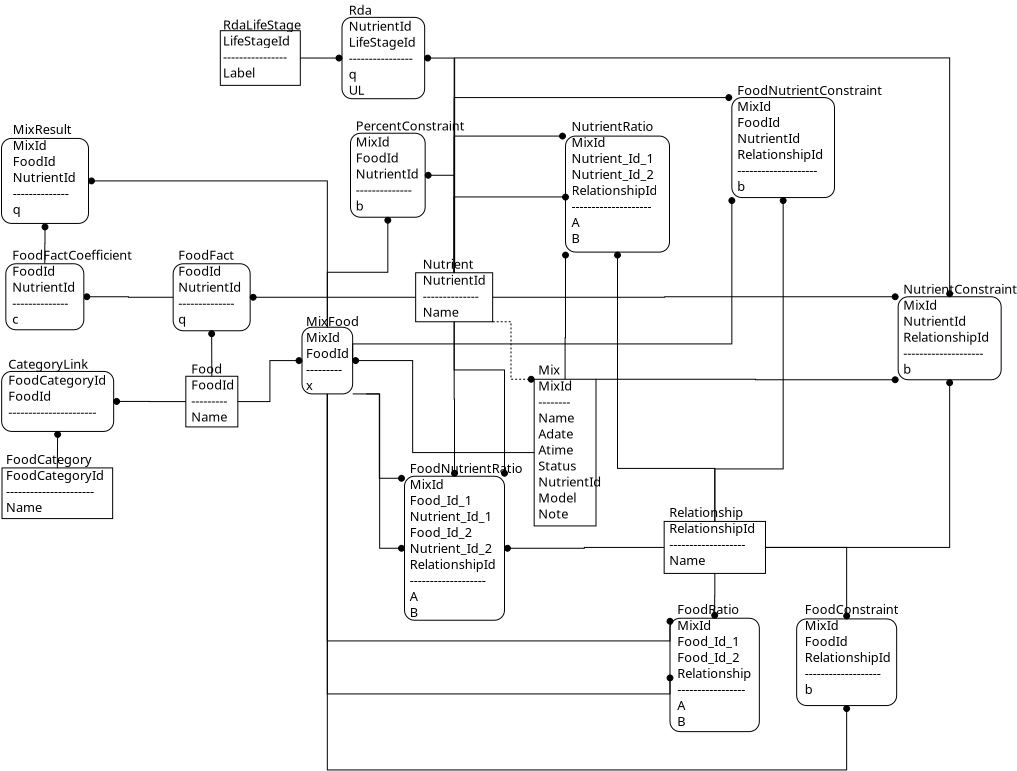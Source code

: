 <?xml version="1.0" encoding="UTF-8"?>
<dia:diagram xmlns:dia="http://www.lysator.liu.se/~alla/dia/">
  <dia:layer name="Background" visible="true" connectable="true" active="true">
    <dia:object type="Standard - Box" version="0" id="O0">
      <dia:attribute name="obj_pos">
        <dia:point val="-0.9,-6.633"/>
      </dia:attribute>
      <dia:attribute name="obj_bb">
        <dia:rectangle val="-0.925,-6.658;2.975,-3.258"/>
      </dia:attribute>
      <dia:attribute name="elem_corner">
        <dia:point val="-0.9,-6.633"/>
      </dia:attribute>
      <dia:attribute name="elem_width">
        <dia:real val="3.85"/>
      </dia:attribute>
      <dia:attribute name="elem_height">
        <dia:real val="3.35"/>
      </dia:attribute>
      <dia:attribute name="border_width">
        <dia:real val="0.05"/>
      </dia:attribute>
      <dia:attribute name="show_background">
        <dia:boolean val="true"/>
      </dia:attribute>
      <dia:attribute name="line_join">
        <dia:enum val="2"/>
      </dia:attribute>
      <dia:attribute name="corner_radius">
        <dia:real val="0.5"/>
      </dia:attribute>
    </dia:object>
    <dia:object type="Standard - Text" version="1" id="O1">
      <dia:attribute name="obj_pos">
        <dia:point val="-0.65,-6.833"/>
      </dia:attribute>
      <dia:attribute name="obj_bb">
        <dia:rectangle val="-0.65,-7.313;2.08,-3.473"/>
      </dia:attribute>
      <dia:attribute name="text">
        <dia:composite type="text">
          <dia:attribute name="string">
            <dia:string>#FoodFact
FoodId
NutrientId
--------------
q#</dia:string>
          </dia:attribute>
          <dia:attribute name="font">
            <dia:font family="Carlito" style="0" name="Courier"/>
          </dia:attribute>
          <dia:attribute name="height">
            <dia:real val="0.8"/>
          </dia:attribute>
          <dia:attribute name="pos">
            <dia:point val="-0.65,-6.833"/>
          </dia:attribute>
          <dia:attribute name="color">
            <dia:color val="#000000ff"/>
          </dia:attribute>
          <dia:attribute name="alignment">
            <dia:enum val="0"/>
          </dia:attribute>
        </dia:composite>
      </dia:attribute>
      <dia:attribute name="valign">
        <dia:enum val="3"/>
      </dia:attribute>
    </dia:object>
    <dia:object type="Standard - Box" version="0" id="O2">
      <dia:attribute name="obj_pos">
        <dia:point val="11.225,-6.183"/>
      </dia:attribute>
      <dia:attribute name="obj_bb">
        <dia:rectangle val="11.2,-6.208;15.1,-3.708"/>
      </dia:attribute>
      <dia:attribute name="elem_corner">
        <dia:point val="11.225,-6.183"/>
      </dia:attribute>
      <dia:attribute name="elem_width">
        <dia:real val="3.85"/>
      </dia:attribute>
      <dia:attribute name="elem_height">
        <dia:real val="2.45"/>
      </dia:attribute>
      <dia:attribute name="border_width">
        <dia:real val="0.05"/>
      </dia:attribute>
      <dia:attribute name="show_background">
        <dia:boolean val="true"/>
      </dia:attribute>
    </dia:object>
    <dia:object type="Standard - Text" version="1" id="O3">
      <dia:attribute name="obj_pos">
        <dia:point val="11.575,-6.383"/>
      </dia:attribute>
      <dia:attribute name="obj_bb">
        <dia:rectangle val="11.575,-6.863;14.305,-3.823"/>
      </dia:attribute>
      <dia:attribute name="text">
        <dia:composite type="text">
          <dia:attribute name="string">
            <dia:string>#Nutrient
NutrientId
--------------
Name#</dia:string>
          </dia:attribute>
          <dia:attribute name="font">
            <dia:font family="Carlito" style="0" name="Courier"/>
          </dia:attribute>
          <dia:attribute name="height">
            <dia:real val="0.8"/>
          </dia:attribute>
          <dia:attribute name="pos">
            <dia:point val="11.575,-6.383"/>
          </dia:attribute>
          <dia:attribute name="color">
            <dia:color val="#000000ff"/>
          </dia:attribute>
          <dia:attribute name="alignment">
            <dia:enum val="0"/>
          </dia:attribute>
        </dia:composite>
      </dia:attribute>
      <dia:attribute name="valign">
        <dia:enum val="3"/>
      </dia:attribute>
    </dia:object>
    <dia:object type="Standard - Box" version="0" id="O4">
      <dia:attribute name="obj_pos">
        <dia:point val="18.717,-13.017"/>
      </dia:attribute>
      <dia:attribute name="obj_bb">
        <dia:rectangle val="18.692,-13.042;23.942,-7.192"/>
      </dia:attribute>
      <dia:attribute name="elem_corner">
        <dia:point val="18.717,-13.017"/>
      </dia:attribute>
      <dia:attribute name="elem_width">
        <dia:real val="5.2"/>
      </dia:attribute>
      <dia:attribute name="elem_height">
        <dia:real val="5.8"/>
      </dia:attribute>
      <dia:attribute name="border_width">
        <dia:real val="0.05"/>
      </dia:attribute>
      <dia:attribute name="show_background">
        <dia:boolean val="true"/>
      </dia:attribute>
      <dia:attribute name="line_join">
        <dia:enum val="2"/>
      </dia:attribute>
      <dia:attribute name="corner_radius">
        <dia:real val="0.5"/>
      </dia:attribute>
    </dia:object>
    <dia:object type="Standard - Text" version="1" id="O5">
      <dia:attribute name="obj_pos">
        <dia:point val="19.017,-13.267"/>
      </dia:attribute>
      <dia:attribute name="obj_bb">
        <dia:rectangle val="19.017,-13.747;22.917,-7.507"/>
      </dia:attribute>
      <dia:attribute name="text">
        <dia:composite type="text">
          <dia:attribute name="string">
            <dia:string>#NutrientRatio
MixId
Nutrient_Id_1
Nutrient_Id_2
RelationshipId
--------------------
A
B#</dia:string>
          </dia:attribute>
          <dia:attribute name="font">
            <dia:font family="Carlito" style="0" name="Courier"/>
          </dia:attribute>
          <dia:attribute name="height">
            <dia:real val="0.8"/>
          </dia:attribute>
          <dia:attribute name="pos">
            <dia:point val="19.017,-13.267"/>
          </dia:attribute>
          <dia:attribute name="color">
            <dia:color val="#000000ff"/>
          </dia:attribute>
          <dia:attribute name="alignment">
            <dia:enum val="0"/>
          </dia:attribute>
        </dia:composite>
      </dia:attribute>
      <dia:attribute name="valign">
        <dia:enum val="3"/>
      </dia:attribute>
    </dia:object>
    <dia:object type="Standard - Box" version="0" id="O6">
      <dia:attribute name="obj_pos">
        <dia:point val="35.35,-4.983"/>
      </dia:attribute>
      <dia:attribute name="obj_bb">
        <dia:rectangle val="35.325,-5.008;40.525,-0.808"/>
      </dia:attribute>
      <dia:attribute name="elem_corner">
        <dia:point val="35.35,-4.983"/>
      </dia:attribute>
      <dia:attribute name="elem_width">
        <dia:real val="5.15"/>
      </dia:attribute>
      <dia:attribute name="elem_height">
        <dia:real val="4.15"/>
      </dia:attribute>
      <dia:attribute name="border_width">
        <dia:real val="0.05"/>
      </dia:attribute>
      <dia:attribute name="show_background">
        <dia:boolean val="true"/>
      </dia:attribute>
      <dia:attribute name="line_join">
        <dia:enum val="2"/>
      </dia:attribute>
      <dia:attribute name="corner_radius">
        <dia:real val="0.5"/>
      </dia:attribute>
    </dia:object>
    <dia:object type="Standard - Text" version="1" id="O7">
      <dia:attribute name="obj_pos">
        <dia:point val="35.6,-5.133"/>
      </dia:attribute>
      <dia:attribute name="obj_bb">
        <dia:rectangle val="35.6,-5.613;40.487,-0.973"/>
      </dia:attribute>
      <dia:attribute name="text">
        <dia:composite type="text">
          <dia:attribute name="string">
            <dia:string>#NutrientConstraint
MixId
NutrientId
RelationshipId
--------------------
b#</dia:string>
          </dia:attribute>
          <dia:attribute name="font">
            <dia:font family="Carlito" style="0" name="Courier"/>
          </dia:attribute>
          <dia:attribute name="height">
            <dia:real val="0.8"/>
          </dia:attribute>
          <dia:attribute name="pos">
            <dia:point val="35.6,-5.133"/>
          </dia:attribute>
          <dia:attribute name="color">
            <dia:color val="#000000ff"/>
          </dia:attribute>
          <dia:attribute name="alignment">
            <dia:enum val="0"/>
          </dia:attribute>
        </dia:composite>
      </dia:attribute>
      <dia:attribute name="valign">
        <dia:enum val="3"/>
      </dia:attribute>
    </dia:object>
    <dia:object type="Standard - Box" version="0" id="O8">
      <dia:attribute name="obj_pos">
        <dia:point val="27.034,-14.942"/>
      </dia:attribute>
      <dia:attribute name="obj_bb">
        <dia:rectangle val="27.009,-14.967;32.192,-9.917"/>
      </dia:attribute>
      <dia:attribute name="elem_corner">
        <dia:point val="27.034,-14.942"/>
      </dia:attribute>
      <dia:attribute name="elem_width">
        <dia:real val="5.133"/>
      </dia:attribute>
      <dia:attribute name="elem_height">
        <dia:real val="5.0"/>
      </dia:attribute>
      <dia:attribute name="border_width">
        <dia:real val="0.05"/>
      </dia:attribute>
      <dia:attribute name="show_background">
        <dia:boolean val="true"/>
      </dia:attribute>
      <dia:attribute name="line_join">
        <dia:enum val="2"/>
      </dia:attribute>
      <dia:attribute name="corner_radius">
        <dia:real val="0.5"/>
      </dia:attribute>
    </dia:object>
    <dia:object type="Standard - Text" version="1" id="O9">
      <dia:attribute name="obj_pos">
        <dia:point val="27.3,-15.075"/>
      </dia:attribute>
      <dia:attribute name="obj_bb">
        <dia:rectangle val="27.3,-15.555;33.488,-10.115"/>
      </dia:attribute>
      <dia:attribute name="text">
        <dia:composite type="text">
          <dia:attribute name="string">
            <dia:string>#FoodNutrientConstraint
MixId
FoodId
NutrientId
RelationshipId
--------------------
b#</dia:string>
          </dia:attribute>
          <dia:attribute name="font">
            <dia:font family="Carlito" style="0" name="Courier"/>
          </dia:attribute>
          <dia:attribute name="height">
            <dia:real val="0.8"/>
          </dia:attribute>
          <dia:attribute name="pos">
            <dia:point val="27.3,-15.075"/>
          </dia:attribute>
          <dia:attribute name="color">
            <dia:color val="#000000ff"/>
          </dia:attribute>
          <dia:attribute name="alignment">
            <dia:enum val="0"/>
          </dia:attribute>
        </dia:composite>
      </dia:attribute>
      <dia:attribute name="valign">
        <dia:enum val="3"/>
      </dia:attribute>
    </dia:object>
    <dia:object type="Standard - Box" version="0" id="O10">
      <dia:attribute name="obj_pos">
        <dia:point val="7.967,-13.158"/>
      </dia:attribute>
      <dia:attribute name="obj_bb">
        <dia:rectangle val="7.942,-13.183;11.725,-8.933"/>
      </dia:attribute>
      <dia:attribute name="elem_corner">
        <dia:point val="7.967,-13.158"/>
      </dia:attribute>
      <dia:attribute name="elem_width">
        <dia:real val="3.733"/>
      </dia:attribute>
      <dia:attribute name="elem_height">
        <dia:real val="4.2"/>
      </dia:attribute>
      <dia:attribute name="border_width">
        <dia:real val="0.05"/>
      </dia:attribute>
      <dia:attribute name="show_background">
        <dia:boolean val="true"/>
      </dia:attribute>
      <dia:attribute name="line_join">
        <dia:enum val="2"/>
      </dia:attribute>
      <dia:attribute name="corner_radius">
        <dia:real val="0.5"/>
      </dia:attribute>
    </dia:object>
    <dia:object type="Standard - Text" version="1" id="O11">
      <dia:attribute name="obj_pos">
        <dia:point val="8.233,-13.292"/>
      </dia:attribute>
      <dia:attribute name="obj_bb">
        <dia:rectangle val="8.233,-13.772;12.903,-9.132"/>
      </dia:attribute>
      <dia:attribute name="text">
        <dia:composite type="text">
          <dia:attribute name="string">
            <dia:string>#PercentConstraint
MixId
FoodId
NutrientId
--------------
b#</dia:string>
          </dia:attribute>
          <dia:attribute name="font">
            <dia:font family="Carlito" style="0" name="Courier"/>
          </dia:attribute>
          <dia:attribute name="height">
            <dia:real val="0.8"/>
          </dia:attribute>
          <dia:attribute name="pos">
            <dia:point val="8.233,-13.292"/>
          </dia:attribute>
          <dia:attribute name="color">
            <dia:color val="#000000ff"/>
          </dia:attribute>
          <dia:attribute name="alignment">
            <dia:enum val="0"/>
          </dia:attribute>
        </dia:composite>
      </dia:attribute>
      <dia:attribute name="valign">
        <dia:enum val="3"/>
      </dia:attribute>
    </dia:object>
    <dia:object type="Standard - Box" version="0" id="O12">
      <dia:attribute name="obj_pos">
        <dia:point val="-9.475,-1.25"/>
      </dia:attribute>
      <dia:attribute name="obj_bb">
        <dia:rectangle val="-9.5,-1.275;-3.85,1.775"/>
      </dia:attribute>
      <dia:attribute name="elem_corner">
        <dia:point val="-9.475,-1.25"/>
      </dia:attribute>
      <dia:attribute name="elem_width">
        <dia:real val="5.6"/>
      </dia:attribute>
      <dia:attribute name="elem_height">
        <dia:real val="3"/>
      </dia:attribute>
      <dia:attribute name="border_width">
        <dia:real val="0.05"/>
      </dia:attribute>
      <dia:attribute name="show_background">
        <dia:boolean val="true"/>
      </dia:attribute>
      <dia:attribute name="line_join">
        <dia:enum val="2"/>
      </dia:attribute>
      <dia:attribute name="corner_radius">
        <dia:real val="0.5"/>
      </dia:attribute>
    </dia:object>
    <dia:object type="Standard - Text" version="1" id="O13">
      <dia:attribute name="obj_pos">
        <dia:point val="-9.142,-1.383"/>
      </dia:attribute>
      <dia:attribute name="obj_bb">
        <dia:rectangle val="-9.142,-1.863;-4.852,1.177"/>
      </dia:attribute>
      <dia:attribute name="text">
        <dia:composite type="text">
          <dia:attribute name="string">
            <dia:string>#CategoryLink
FoodCategoryId
FoodId
----------------------#</dia:string>
          </dia:attribute>
          <dia:attribute name="font">
            <dia:font family="Carlito" style="0" name="Courier"/>
          </dia:attribute>
          <dia:attribute name="height">
            <dia:real val="0.8"/>
          </dia:attribute>
          <dia:attribute name="pos">
            <dia:point val="-9.142,-1.383"/>
          </dia:attribute>
          <dia:attribute name="color">
            <dia:color val="#000000ff"/>
          </dia:attribute>
          <dia:attribute name="alignment">
            <dia:enum val="0"/>
          </dia:attribute>
        </dia:composite>
      </dia:attribute>
      <dia:attribute name="valign">
        <dia:enum val="3"/>
      </dia:attribute>
    </dia:object>
    <dia:object type="Standard - Box" version="0" id="O14">
      <dia:attribute name="obj_pos">
        <dia:point val="-0.267,-1.008"/>
      </dia:attribute>
      <dia:attribute name="obj_bb">
        <dia:rectangle val="-0.292,-1.033;2.358,1.55"/>
      </dia:attribute>
      <dia:attribute name="elem_corner">
        <dia:point val="-0.267,-1.008"/>
      </dia:attribute>
      <dia:attribute name="elem_width">
        <dia:real val="2.6"/>
      </dia:attribute>
      <dia:attribute name="elem_height">
        <dia:real val="2.533"/>
      </dia:attribute>
      <dia:attribute name="border_width">
        <dia:real val="0.05"/>
      </dia:attribute>
      <dia:attribute name="show_background">
        <dia:boolean val="true"/>
      </dia:attribute>
    </dia:object>
    <dia:object type="Standard - Text" version="1" id="O15">
      <dia:attribute name="obj_pos">
        <dia:point val="6.667e-06,-1.142"/>
      </dia:attribute>
      <dia:attribute name="obj_bb">
        <dia:rectangle val="6.667e-06,-1.622;1.8,1.418"/>
      </dia:attribute>
      <dia:attribute name="text">
        <dia:composite type="text">
          <dia:attribute name="string">
            <dia:string>#Food
FoodId
---------
Name#</dia:string>
          </dia:attribute>
          <dia:attribute name="font">
            <dia:font family="Carlito" style="0" name="Courier"/>
          </dia:attribute>
          <dia:attribute name="height">
            <dia:real val="0.8"/>
          </dia:attribute>
          <dia:attribute name="pos">
            <dia:point val="6.667e-06,-1.142"/>
          </dia:attribute>
          <dia:attribute name="color">
            <dia:color val="#000000ff"/>
          </dia:attribute>
          <dia:attribute name="alignment">
            <dia:enum val="0"/>
          </dia:attribute>
        </dia:composite>
      </dia:attribute>
      <dia:attribute name="valign">
        <dia:enum val="3"/>
      </dia:attribute>
    </dia:object>
    <dia:object type="Standard - Box" version="0" id="O16">
      <dia:attribute name="obj_pos">
        <dia:point val="5.542,-3.458"/>
      </dia:attribute>
      <dia:attribute name="obj_bb">
        <dia:rectangle val="5.517,-3.483;8.1,-0.1"/>
      </dia:attribute>
      <dia:attribute name="elem_corner">
        <dia:point val="5.542,-3.458"/>
      </dia:attribute>
      <dia:attribute name="elem_width">
        <dia:real val="2.533"/>
      </dia:attribute>
      <dia:attribute name="elem_height">
        <dia:real val="3.333"/>
      </dia:attribute>
      <dia:attribute name="border_width">
        <dia:real val="0.05"/>
      </dia:attribute>
      <dia:attribute name="show_background">
        <dia:boolean val="true"/>
      </dia:attribute>
      <dia:attribute name="line_join">
        <dia:enum val="2"/>
      </dia:attribute>
      <dia:attribute name="corner_radius">
        <dia:real val="0.5"/>
      </dia:attribute>
    </dia:object>
    <dia:object type="Standard - Text" version="1" id="O17">
      <dia:attribute name="obj_pos">
        <dia:point val="5.742,-3.525"/>
      </dia:attribute>
      <dia:attribute name="obj_bb">
        <dia:rectangle val="5.742,-4.005;8.014,-0.165"/>
      </dia:attribute>
      <dia:attribute name="text">
        <dia:composite type="text">
          <dia:attribute name="string">
            <dia:string>#MixFood
MixId
FoodId
---------
x#</dia:string>
          </dia:attribute>
          <dia:attribute name="font">
            <dia:font family="Carlito" style="0" name="Courier"/>
          </dia:attribute>
          <dia:attribute name="height">
            <dia:real val="0.8"/>
          </dia:attribute>
          <dia:attribute name="pos">
            <dia:point val="5.742,-3.525"/>
          </dia:attribute>
          <dia:attribute name="color">
            <dia:color val="#000000ff"/>
          </dia:attribute>
          <dia:attribute name="alignment">
            <dia:enum val="0"/>
          </dia:attribute>
        </dia:composite>
      </dia:attribute>
      <dia:attribute name="valign">
        <dia:enum val="3"/>
      </dia:attribute>
    </dia:object>
    <dia:object type="Standard - Box" version="0" id="O18">
      <dia:attribute name="obj_pos">
        <dia:point val="17.15,-0.858"/>
      </dia:attribute>
      <dia:attribute name="obj_bb">
        <dia:rectangle val="17.125,-0.883;20.267,6.5"/>
      </dia:attribute>
      <dia:attribute name="elem_corner">
        <dia:point val="17.15,-0.858"/>
      </dia:attribute>
      <dia:attribute name="elem_width">
        <dia:real val="3.092"/>
      </dia:attribute>
      <dia:attribute name="elem_height">
        <dia:real val="7.333"/>
      </dia:attribute>
      <dia:attribute name="border_width">
        <dia:real val="0.05"/>
      </dia:attribute>
      <dia:attribute name="show_background">
        <dia:boolean val="true"/>
      </dia:attribute>
    </dia:object>
    <dia:object type="Standard - Text" version="1" id="O19">
      <dia:attribute name="obj_pos">
        <dia:point val="17.35,-1.092"/>
      </dia:attribute>
      <dia:attribute name="obj_bb">
        <dia:rectangle val="17.35,-1.572;20.05,6.268"/>
      </dia:attribute>
      <dia:attribute name="text">
        <dia:composite type="text">
          <dia:attribute name="string">
            <dia:string>#Mix
MixId
--------
Name
Adate
Atime
Status
NutrientId
Model
Note#</dia:string>
          </dia:attribute>
          <dia:attribute name="font">
            <dia:font family="Carlito" style="0" name="Courier"/>
          </dia:attribute>
          <dia:attribute name="height">
            <dia:real val="0.8"/>
          </dia:attribute>
          <dia:attribute name="pos">
            <dia:point val="17.35,-1.092"/>
          </dia:attribute>
          <dia:attribute name="color">
            <dia:color val="#000000ff"/>
          </dia:attribute>
          <dia:attribute name="alignment">
            <dia:enum val="0"/>
          </dia:attribute>
        </dia:composite>
      </dia:attribute>
      <dia:attribute name="valign">
        <dia:enum val="3"/>
      </dia:attribute>
    </dia:object>
    <dia:object type="Standard - Box" version="0" id="O20">
      <dia:attribute name="obj_pos">
        <dia:point val="23.942,11.092"/>
      </dia:attribute>
      <dia:attribute name="obj_bb">
        <dia:rectangle val="23.917,11.067;28.433,16.783"/>
      </dia:attribute>
      <dia:attribute name="elem_corner">
        <dia:point val="23.942,11.092"/>
      </dia:attribute>
      <dia:attribute name="elem_width">
        <dia:real val="4.467"/>
      </dia:attribute>
      <dia:attribute name="elem_height">
        <dia:real val="5.667"/>
      </dia:attribute>
      <dia:attribute name="border_width">
        <dia:real val="0.05"/>
      </dia:attribute>
      <dia:attribute name="show_background">
        <dia:boolean val="true"/>
      </dia:attribute>
      <dia:attribute name="line_join">
        <dia:enum val="2"/>
      </dia:attribute>
      <dia:attribute name="corner_radius">
        <dia:real val="0.5"/>
      </dia:attribute>
    </dia:object>
    <dia:object type="Standard - Text" version="1" id="O21">
      <dia:attribute name="obj_pos">
        <dia:point val="24.308,10.875"/>
      </dia:attribute>
      <dia:attribute name="obj_bb">
        <dia:rectangle val="24.308,10.395;27.623,16.635"/>
      </dia:attribute>
      <dia:attribute name="text">
        <dia:composite type="text">
          <dia:attribute name="string">
            <dia:string>#FoodRatio
MixId
Food_Id_1
Food_Id_2
Relationship
-----------------
A
B#</dia:string>
          </dia:attribute>
          <dia:attribute name="font">
            <dia:font family="Carlito" style="0" name="Courier"/>
          </dia:attribute>
          <dia:attribute name="height">
            <dia:real val="0.8"/>
          </dia:attribute>
          <dia:attribute name="pos">
            <dia:point val="24.308,10.875"/>
          </dia:attribute>
          <dia:attribute name="color">
            <dia:color val="#000000ff"/>
          </dia:attribute>
          <dia:attribute name="alignment">
            <dia:enum val="0"/>
          </dia:attribute>
        </dia:composite>
      </dia:attribute>
      <dia:attribute name="valign">
        <dia:enum val="3"/>
      </dia:attribute>
    </dia:object>
    <dia:object type="Standard - Box" version="0" id="O22">
      <dia:attribute name="obj_pos">
        <dia:point val="23.65,6.25"/>
      </dia:attribute>
      <dia:attribute name="obj_bb">
        <dia:rectangle val="23.625,6.225;28.742,8.875"/>
      </dia:attribute>
      <dia:attribute name="elem_corner">
        <dia:point val="23.65,6.25"/>
      </dia:attribute>
      <dia:attribute name="elem_width">
        <dia:real val="5.067"/>
      </dia:attribute>
      <dia:attribute name="elem_height">
        <dia:real val="2.6"/>
      </dia:attribute>
      <dia:attribute name="border_width">
        <dia:real val="0.05"/>
      </dia:attribute>
      <dia:attribute name="show_background">
        <dia:boolean val="true"/>
      </dia:attribute>
    </dia:object>
    <dia:object type="Standard - Text" version="1" id="O23">
      <dia:attribute name="obj_pos">
        <dia:point val="23.9,6.033"/>
      </dia:attribute>
      <dia:attribute name="obj_bb">
        <dia:rectangle val="23.9,5.553;27.61,8.593"/>
      </dia:attribute>
      <dia:attribute name="text">
        <dia:composite type="text">
          <dia:attribute name="string">
            <dia:string>#Relationship
RelationshipId
-------------------
Name#</dia:string>
          </dia:attribute>
          <dia:attribute name="font">
            <dia:font family="Carlito" style="0" name="Courier"/>
          </dia:attribute>
          <dia:attribute name="height">
            <dia:real val="0.8"/>
          </dia:attribute>
          <dia:attribute name="pos">
            <dia:point val="23.9,6.033"/>
          </dia:attribute>
          <dia:attribute name="color">
            <dia:color val="#000000ff"/>
          </dia:attribute>
          <dia:attribute name="alignment">
            <dia:enum val="0"/>
          </dia:attribute>
        </dia:composite>
      </dia:attribute>
      <dia:attribute name="valign">
        <dia:enum val="3"/>
      </dia:attribute>
    </dia:object>
    <dia:object type="Standard - Box" version="0" id="O24">
      <dia:attribute name="obj_pos">
        <dia:point val="30.275,11.125"/>
      </dia:attribute>
      <dia:attribute name="obj_bb">
        <dia:rectangle val="30.25,11.1;35.3,15.483"/>
      </dia:attribute>
      <dia:attribute name="elem_corner">
        <dia:point val="30.275,11.125"/>
      </dia:attribute>
      <dia:attribute name="elem_width">
        <dia:real val="5"/>
      </dia:attribute>
      <dia:attribute name="elem_height">
        <dia:real val="4.333"/>
      </dia:attribute>
      <dia:attribute name="border_width">
        <dia:real val="0.05"/>
      </dia:attribute>
      <dia:attribute name="show_background">
        <dia:boolean val="true"/>
      </dia:attribute>
      <dia:attribute name="line_join">
        <dia:enum val="2"/>
      </dia:attribute>
      <dia:attribute name="corner_radius">
        <dia:real val="0.5"/>
      </dia:attribute>
    </dia:object>
    <dia:object type="Standard - Text" version="1" id="O25">
      <dia:attribute name="obj_pos">
        <dia:point val="30.675,10.875"/>
      </dia:attribute>
      <dia:attribute name="obj_bb">
        <dia:rectangle val="30.675,10.395;34.663,15.035"/>
      </dia:attribute>
      <dia:attribute name="text">
        <dia:composite type="text">
          <dia:attribute name="string">
            <dia:string>#FoodConstraint
MixId
FoodId
RelationshipId
-------------------
b#</dia:string>
          </dia:attribute>
          <dia:attribute name="font">
            <dia:font family="Carlito" style="0" name="Courier"/>
          </dia:attribute>
          <dia:attribute name="height">
            <dia:real val="0.8"/>
          </dia:attribute>
          <dia:attribute name="pos">
            <dia:point val="30.675,10.875"/>
          </dia:attribute>
          <dia:attribute name="color">
            <dia:color val="#000000ff"/>
          </dia:attribute>
          <dia:attribute name="alignment">
            <dia:enum val="0"/>
          </dia:attribute>
        </dia:composite>
      </dia:attribute>
      <dia:attribute name="valign">
        <dia:enum val="3"/>
      </dia:attribute>
    </dia:object>
    <dia:object type="Standard - Box" version="0" id="O26">
      <dia:attribute name="obj_pos">
        <dia:point val="-9.458,3.575"/>
      </dia:attribute>
      <dia:attribute name="obj_bb">
        <dia:rectangle val="-9.483,3.55;-3.9,6.133"/>
      </dia:attribute>
      <dia:attribute name="elem_corner">
        <dia:point val="-9.458,3.575"/>
      </dia:attribute>
      <dia:attribute name="elem_width">
        <dia:real val="5.533"/>
      </dia:attribute>
      <dia:attribute name="elem_height">
        <dia:real val="2.533"/>
      </dia:attribute>
      <dia:attribute name="border_width">
        <dia:real val="0.05"/>
      </dia:attribute>
      <dia:attribute name="show_background">
        <dia:boolean val="true"/>
      </dia:attribute>
    </dia:object>
    <dia:object type="Standard - Text" version="1" id="O27">
      <dia:attribute name="obj_pos">
        <dia:point val="-9.258,3.375"/>
      </dia:attribute>
      <dia:attribute name="obj_bb">
        <dia:rectangle val="-9.258,2.895;-4.968,5.935"/>
      </dia:attribute>
      <dia:attribute name="text">
        <dia:composite type="text">
          <dia:attribute name="string">
            <dia:string>#FoodCategory
FoodCategoryId
----------------------
Name#</dia:string>
          </dia:attribute>
          <dia:attribute name="font">
            <dia:font family="Carlito" style="0" name="Courier"/>
          </dia:attribute>
          <dia:attribute name="height">
            <dia:real val="0.8"/>
          </dia:attribute>
          <dia:attribute name="pos">
            <dia:point val="-9.258,3.375"/>
          </dia:attribute>
          <dia:attribute name="color">
            <dia:color val="#000000ff"/>
          </dia:attribute>
          <dia:attribute name="alignment">
            <dia:enum val="0"/>
          </dia:attribute>
        </dia:composite>
      </dia:attribute>
      <dia:attribute name="valign">
        <dia:enum val="3"/>
      </dia:attribute>
    </dia:object>
    <dia:object type="Standard - Box" version="0" id="O28">
      <dia:attribute name="obj_pos">
        <dia:point val="7.542,-18.952"/>
      </dia:attribute>
      <dia:attribute name="obj_bb">
        <dia:rectangle val="7.517,-18.977;11.7,-14.861"/>
      </dia:attribute>
      <dia:attribute name="elem_corner">
        <dia:point val="7.542,-18.952"/>
      </dia:attribute>
      <dia:attribute name="elem_width">
        <dia:real val="4.133"/>
      </dia:attribute>
      <dia:attribute name="elem_height">
        <dia:real val="4.067"/>
      </dia:attribute>
      <dia:attribute name="border_width">
        <dia:real val="0.05"/>
      </dia:attribute>
      <dia:attribute name="show_background">
        <dia:boolean val="true"/>
      </dia:attribute>
      <dia:attribute name="line_join">
        <dia:enum val="2"/>
      </dia:attribute>
      <dia:attribute name="corner_radius">
        <dia:real val="0.5"/>
      </dia:attribute>
    </dia:object>
    <dia:object type="Standard - Text" version="1" id="O29">
      <dia:attribute name="obj_pos">
        <dia:point val="7.875,-19.086"/>
      </dia:attribute>
      <dia:attribute name="obj_bb">
        <dia:rectangle val="7.875,-19.566;10.995,-14.926"/>
      </dia:attribute>
      <dia:attribute name="text">
        <dia:composite type="text">
          <dia:attribute name="string">
            <dia:string>#Rda
NutrientId
LifeStageId
----------------
q
UL#</dia:string>
          </dia:attribute>
          <dia:attribute name="font">
            <dia:font family="Carlito" style="0" name="Courier"/>
          </dia:attribute>
          <dia:attribute name="height">
            <dia:real val="0.8"/>
          </dia:attribute>
          <dia:attribute name="pos">
            <dia:point val="7.875,-19.086"/>
          </dia:attribute>
          <dia:attribute name="color">
            <dia:color val="#000000ff"/>
          </dia:attribute>
          <dia:attribute name="alignment">
            <dia:enum val="0"/>
          </dia:attribute>
        </dia:composite>
      </dia:attribute>
      <dia:attribute name="valign">
        <dia:enum val="3"/>
      </dia:attribute>
    </dia:object>
    <dia:object type="Standard - Box" version="0" id="O30">
      <dia:attribute name="obj_pos">
        <dia:point val="1.458,-18.286"/>
      </dia:attribute>
      <dia:attribute name="obj_bb">
        <dia:rectangle val="1.433,-18.311;5.483,-15.527"/>
      </dia:attribute>
      <dia:attribute name="elem_corner">
        <dia:point val="1.458,-18.286"/>
      </dia:attribute>
      <dia:attribute name="elem_width">
        <dia:real val="4"/>
      </dia:attribute>
      <dia:attribute name="elem_height">
        <dia:real val="2.733"/>
      </dia:attribute>
      <dia:attribute name="border_width">
        <dia:real val="0.05"/>
      </dia:attribute>
      <dia:attribute name="show_background">
        <dia:boolean val="true"/>
      </dia:attribute>
    </dia:object>
    <dia:object type="Standard - Text" version="1" id="O31">
      <dia:attribute name="obj_pos">
        <dia:point val="1.592,-18.352"/>
      </dia:attribute>
      <dia:attribute name="obj_bb">
        <dia:rectangle val="1.592,-18.832;4.924,-15.792"/>
      </dia:attribute>
      <dia:attribute name="text">
        <dia:composite type="text">
          <dia:attribute name="string">
            <dia:string>#RdaLifeStage
LifeStageId
----------------
Label#</dia:string>
          </dia:attribute>
          <dia:attribute name="font">
            <dia:font family="Carlito" style="0" name="Courier"/>
          </dia:attribute>
          <dia:attribute name="height">
            <dia:real val="0.8"/>
          </dia:attribute>
          <dia:attribute name="pos">
            <dia:point val="1.592,-18.352"/>
          </dia:attribute>
          <dia:attribute name="color">
            <dia:color val="#000000ff"/>
          </dia:attribute>
          <dia:attribute name="alignment">
            <dia:enum val="0"/>
          </dia:attribute>
        </dia:composite>
      </dia:attribute>
      <dia:attribute name="valign">
        <dia:enum val="3"/>
      </dia:attribute>
    </dia:object>
    <dia:object type="Standard - Line" version="0" id="O32">
      <dia:attribute name="obj_pos">
        <dia:point val="-6.692,3.575"/>
      </dia:attribute>
      <dia:attribute name="obj_bb">
        <dia:rectangle val="-6.862,1.715;-6.491,3.6"/>
      </dia:attribute>
      <dia:attribute name="conn_endpoints">
        <dia:point val="-6.692,3.575"/>
        <dia:point val="-6.675,1.75"/>
      </dia:attribute>
      <dia:attribute name="numcp">
        <dia:int val="1"/>
      </dia:attribute>
      <dia:attribute name="line_width">
        <dia:real val="0.05"/>
      </dia:attribute>
      <dia:attribute name="end_arrow">
        <dia:enum val="8"/>
      </dia:attribute>
      <dia:attribute name="end_arrow_length">
        <dia:real val="0.3"/>
      </dia:attribute>
      <dia:attribute name="end_arrow_width">
        <dia:real val="0.3"/>
      </dia:attribute>
      <dia:connections>
        <dia:connection handle="0" to="O26" connection="1"/>
        <dia:connection handle="1" to="O12" connection="6"/>
      </dia:connections>
    </dia:object>
    <dia:object type="Standard - Line" version="0" id="O33">
      <dia:attribute name="obj_pos">
        <dia:point val="1.033,-1.008"/>
      </dia:attribute>
      <dia:attribute name="obj_bb">
        <dia:rectangle val="0.84,-3.319;1.211,-0.983"/>
      </dia:attribute>
      <dia:attribute name="conn_endpoints">
        <dia:point val="1.033,-1.008"/>
        <dia:point val="1.025,-3.283"/>
      </dia:attribute>
      <dia:attribute name="numcp">
        <dia:int val="1"/>
      </dia:attribute>
      <dia:attribute name="line_width">
        <dia:real val="0.05"/>
      </dia:attribute>
      <dia:attribute name="end_arrow">
        <dia:enum val="8"/>
      </dia:attribute>
      <dia:attribute name="end_arrow_length">
        <dia:real val="0.3"/>
      </dia:attribute>
      <dia:attribute name="end_arrow_width">
        <dia:real val="0.3"/>
      </dia:attribute>
      <dia:connections>
        <dia:connection handle="0" to="O14" connection="1"/>
        <dia:connection handle="1" to="O0" connection="6"/>
      </dia:connections>
    </dia:object>
    <dia:object type="Standard - Box" version="0" id="O34">
      <dia:attribute name="obj_pos">
        <dia:point val="10.667,3.992"/>
      </dia:attribute>
      <dia:attribute name="obj_bb">
        <dia:rectangle val="10.642,3.967;15.692,11.217"/>
      </dia:attribute>
      <dia:attribute name="elem_corner">
        <dia:point val="10.667,3.992"/>
      </dia:attribute>
      <dia:attribute name="elem_width">
        <dia:real val="5.0"/>
      </dia:attribute>
      <dia:attribute name="elem_height">
        <dia:real val="7.2"/>
      </dia:attribute>
      <dia:attribute name="border_width">
        <dia:real val="0.05"/>
      </dia:attribute>
      <dia:attribute name="show_background">
        <dia:boolean val="true"/>
      </dia:attribute>
      <dia:attribute name="line_join">
        <dia:enum val="2"/>
      </dia:attribute>
      <dia:attribute name="corner_radius">
        <dia:real val="0.5"/>
      </dia:attribute>
    </dia:object>
    <dia:object type="Standard - Text" version="1" id="O35">
      <dia:attribute name="obj_pos">
        <dia:point val="10.933,3.825"/>
      </dia:attribute>
      <dia:attribute name="obj_bb">
        <dia:rectangle val="10.933,3.345;15.778,11.185"/>
      </dia:attribute>
      <dia:attribute name="text">
        <dia:composite type="text">
          <dia:attribute name="string">
            <dia:string>#FoodNutrientRatio
MixId
Food_Id_1
Nutrient_Id_1
Food_Id_2
Nutrient_Id_2
RelationshipId
-------------------
A
B#</dia:string>
          </dia:attribute>
          <dia:attribute name="font">
            <dia:font family="Carlito" style="0" name="Courier"/>
          </dia:attribute>
          <dia:attribute name="height">
            <dia:real val="0.8"/>
          </dia:attribute>
          <dia:attribute name="pos">
            <dia:point val="10.933,3.825"/>
          </dia:attribute>
          <dia:attribute name="color">
            <dia:color val="#000000ff"/>
          </dia:attribute>
          <dia:attribute name="alignment">
            <dia:enum val="0"/>
          </dia:attribute>
        </dia:composite>
      </dia:attribute>
      <dia:attribute name="valign">
        <dia:enum val="3"/>
      </dia:attribute>
    </dia:object>
    <dia:object type="Standard - ZigZagLine" version="1" id="O36">
      <dia:attribute name="obj_pos">
        <dia:point val="6.808,-3.458"/>
      </dia:attribute>
      <dia:attribute name="obj_bb">
        <dia:rectangle val="6.783,-8.994;10.019,-3.433"/>
      </dia:attribute>
      <dia:attribute name="orth_points">
        <dia:point val="6.808,-3.458"/>
        <dia:point val="6.808,-6.208"/>
        <dia:point val="9.833,-6.208"/>
        <dia:point val="9.833,-8.958"/>
      </dia:attribute>
      <dia:attribute name="orth_orient">
        <dia:enum val="1"/>
        <dia:enum val="0"/>
        <dia:enum val="1"/>
      </dia:attribute>
      <dia:attribute name="autorouting">
        <dia:boolean val="true"/>
      </dia:attribute>
      <dia:attribute name="line_width">
        <dia:real val="0.05"/>
      </dia:attribute>
      <dia:attribute name="end_arrow">
        <dia:enum val="8"/>
      </dia:attribute>
      <dia:attribute name="end_arrow_length">
        <dia:real val="0.3"/>
      </dia:attribute>
      <dia:attribute name="end_arrow_width">
        <dia:real val="0.3"/>
      </dia:attribute>
      <dia:connections>
        <dia:connection handle="0" to="O16" connection="1"/>
        <dia:connection handle="1" to="O10" connection="6"/>
      </dia:connections>
    </dia:object>
    <dia:object type="Standard - ZigZagLine" version="1" id="O37">
      <dia:attribute name="obj_pos">
        <dia:point val="8.75,-0.125"/>
      </dia:attribute>
      <dia:attribute name="obj_bb">
        <dia:rectangle val="8.725,-0.15;10.702,4.277"/>
      </dia:attribute>
      <dia:attribute name="orth_points">
        <dia:point val="8.75,-0.125"/>
        <dia:point val="9.408,-0.125"/>
        <dia:point val="9.408,4.092"/>
        <dia:point val="10.667,4.092"/>
      </dia:attribute>
      <dia:attribute name="orth_orient">
        <dia:enum val="0"/>
        <dia:enum val="1"/>
        <dia:enum val="0"/>
      </dia:attribute>
      <dia:attribute name="autorouting">
        <dia:boolean val="true"/>
      </dia:attribute>
      <dia:attribute name="line_width">
        <dia:real val="0.05"/>
      </dia:attribute>
      <dia:attribute name="end_arrow">
        <dia:enum val="8"/>
      </dia:attribute>
      <dia:attribute name="end_arrow_length">
        <dia:real val="0.3"/>
      </dia:attribute>
      <dia:attribute name="end_arrow_width">
        <dia:real val="0.3"/>
      </dia:attribute>
      <dia:connections>
        <dia:connection handle="0" to="O38" connection="0"/>
      </dia:connections>
    </dia:object>
    <dia:object type="Standard - ZigZagLine" version="1" id="O38">
      <dia:attribute name="obj_pos">
        <dia:point val="8.075,-0.125"/>
      </dia:attribute>
      <dia:attribute name="obj_bb">
        <dia:rectangle val="8.05,-0.15;10.702,7.777"/>
      </dia:attribute>
      <dia:attribute name="orth_points">
        <dia:point val="8.075,-0.125"/>
        <dia:point val="9.425,-0.125"/>
        <dia:point val="9.425,7.592"/>
        <dia:point val="10.667,7.592"/>
      </dia:attribute>
      <dia:attribute name="orth_orient">
        <dia:enum val="0"/>
        <dia:enum val="1"/>
        <dia:enum val="0"/>
      </dia:attribute>
      <dia:attribute name="autorouting">
        <dia:boolean val="false"/>
      </dia:attribute>
      <dia:attribute name="line_width">
        <dia:real val="0.05"/>
      </dia:attribute>
      <dia:attribute name="end_arrow">
        <dia:enum val="8"/>
      </dia:attribute>
      <dia:attribute name="end_arrow_length">
        <dia:real val="0.3"/>
      </dia:attribute>
      <dia:attribute name="end_arrow_width">
        <dia:real val="0.3"/>
      </dia:attribute>
      <dia:connections>
        <dia:connection handle="0" to="O16" connection="7"/>
        <dia:connection handle="1" to="O34" connection="3"/>
      </dia:connections>
    </dia:object>
    <dia:object type="Standard - ZigZagLine" version="1" id="O39">
      <dia:attribute name="obj_pos">
        <dia:point val="13.15,-3.733"/>
      </dia:attribute>
      <dia:attribute name="obj_bb">
        <dia:rectangle val="13.125,-3.758;15.852,4.027"/>
      </dia:attribute>
      <dia:attribute name="orth_points">
        <dia:point val="13.15,-3.733"/>
        <dia:point val="13.15,-1.324"/>
        <dia:point val="15.667,-1.324"/>
        <dia:point val="15.667,3.992"/>
      </dia:attribute>
      <dia:attribute name="orth_orient">
        <dia:enum val="1"/>
        <dia:enum val="0"/>
        <dia:enum val="1"/>
      </dia:attribute>
      <dia:attribute name="autorouting">
        <dia:boolean val="false"/>
      </dia:attribute>
      <dia:attribute name="line_width">
        <dia:real val="0.05"/>
      </dia:attribute>
      <dia:attribute name="end_arrow">
        <dia:enum val="8"/>
      </dia:attribute>
      <dia:attribute name="end_arrow_length">
        <dia:real val="0.3"/>
      </dia:attribute>
      <dia:attribute name="end_arrow_width">
        <dia:real val="0.3"/>
      </dia:attribute>
      <dia:connections>
        <dia:connection handle="0" to="O2" connection="6"/>
        <dia:connection handle="1" to="O34" connection="2"/>
      </dia:connections>
    </dia:object>
    <dia:object type="Standard - ZigZagLine" version="1" id="O40">
      <dia:attribute name="obj_pos">
        <dia:point val="13.15,-6.183"/>
      </dia:attribute>
      <dia:attribute name="obj_bb">
        <dia:rectangle val="11.665,-11.244;13.182,-6.158"/>
      </dia:attribute>
      <dia:attribute name="orth_points">
        <dia:point val="13.15,-6.183"/>
        <dia:point val="13.15,-6.625"/>
        <dia:point val="13.158,-6.625"/>
        <dia:point val="13.158,-11.058"/>
        <dia:point val="11.7,-11.058"/>
      </dia:attribute>
      <dia:attribute name="orth_orient">
        <dia:enum val="1"/>
        <dia:enum val="0"/>
        <dia:enum val="1"/>
        <dia:enum val="0"/>
      </dia:attribute>
      <dia:attribute name="autorouting">
        <dia:boolean val="false"/>
      </dia:attribute>
      <dia:attribute name="line_width">
        <dia:real val="0.05"/>
      </dia:attribute>
      <dia:attribute name="end_arrow">
        <dia:enum val="8"/>
      </dia:attribute>
      <dia:attribute name="end_arrow_length">
        <dia:real val="0.3"/>
      </dia:attribute>
      <dia:attribute name="end_arrow_width">
        <dia:real val="0.3"/>
      </dia:attribute>
      <dia:connections>
        <dia:connection handle="0" to="O2" connection="1"/>
        <dia:connection handle="1" to="O10" connection="4"/>
      </dia:connections>
    </dia:object>
    <dia:object type="Standard - ZigZagLine" version="1" id="O41">
      <dia:attribute name="obj_pos">
        <dia:point val="13.15,-3.733"/>
      </dia:attribute>
      <dia:attribute name="obj_bb">
        <dia:rectangle val="12.981,-3.758;13.352,4.027"/>
      </dia:attribute>
      <dia:attribute name="orth_points">
        <dia:point val="13.15,-3.733"/>
        <dia:point val="13.15,0.129"/>
        <dia:point val="13.167,0.129"/>
        <dia:point val="13.167,3.992"/>
      </dia:attribute>
      <dia:attribute name="orth_orient">
        <dia:enum val="1"/>
        <dia:enum val="0"/>
        <dia:enum val="1"/>
      </dia:attribute>
      <dia:attribute name="autorouting">
        <dia:boolean val="true"/>
      </dia:attribute>
      <dia:attribute name="line_width">
        <dia:real val="0.05"/>
      </dia:attribute>
      <dia:attribute name="end_arrow">
        <dia:enum val="8"/>
      </dia:attribute>
      <dia:attribute name="end_arrow_length">
        <dia:real val="0.3"/>
      </dia:attribute>
      <dia:attribute name="end_arrow_width">
        <dia:real val="0.3"/>
      </dia:attribute>
      <dia:connections>
        <dia:connection handle="0" to="O2" connection="6"/>
        <dia:connection handle="1" to="O34" connection="1"/>
      </dia:connections>
    </dia:object>
    <dia:object type="Standard - ZigZagLine" version="1" id="O42">
      <dia:attribute name="obj_pos">
        <dia:point val="18.696,-0.858"/>
      </dia:attribute>
      <dia:attribute name="obj_bb">
        <dia:rectangle val="18.531,-7.252;18.902,-0.833"/>
      </dia:attribute>
      <dia:attribute name="orth_points">
        <dia:point val="18.696,-0.858"/>
        <dia:point val="18.696,-2.935"/>
        <dia:point val="18.717,-2.935"/>
        <dia:point val="18.717,-7.217"/>
      </dia:attribute>
      <dia:attribute name="orth_orient">
        <dia:enum val="1"/>
        <dia:enum val="0"/>
        <dia:enum val="1"/>
      </dia:attribute>
      <dia:attribute name="autorouting">
        <dia:boolean val="false"/>
      </dia:attribute>
      <dia:attribute name="line_width">
        <dia:real val="0.05"/>
      </dia:attribute>
      <dia:attribute name="end_arrow">
        <dia:enum val="8"/>
      </dia:attribute>
      <dia:attribute name="end_arrow_length">
        <dia:real val="0.3"/>
      </dia:attribute>
      <dia:attribute name="end_arrow_width">
        <dia:real val="0.3"/>
      </dia:attribute>
      <dia:connections>
        <dia:connection handle="0" to="O18" connection="1"/>
        <dia:connection handle="1" to="O4" connection="5"/>
      </dia:connections>
    </dia:object>
    <dia:object type="Standard - ZigZagLine" version="1" id="O43">
      <dia:attribute name="obj_pos">
        <dia:point val="26.183,6.25"/>
      </dia:attribute>
      <dia:attribute name="obj_bb">
        <dia:rectangle val="21.131,-7.252;26.208,6.275"/>
      </dia:attribute>
      <dia:attribute name="orth_points">
        <dia:point val="26.183,6.25"/>
        <dia:point val="26.183,3.599"/>
        <dia:point val="21.317,3.599"/>
        <dia:point val="21.317,-7.217"/>
      </dia:attribute>
      <dia:attribute name="orth_orient">
        <dia:enum val="1"/>
        <dia:enum val="0"/>
        <dia:enum val="1"/>
      </dia:attribute>
      <dia:attribute name="autorouting">
        <dia:boolean val="false"/>
      </dia:attribute>
      <dia:attribute name="line_width">
        <dia:real val="0.05"/>
      </dia:attribute>
      <dia:attribute name="end_arrow">
        <dia:enum val="8"/>
      </dia:attribute>
      <dia:attribute name="end_arrow_length">
        <dia:real val="0.3"/>
      </dia:attribute>
      <dia:attribute name="end_arrow_width">
        <dia:real val="0.3"/>
      </dia:attribute>
      <dia:connections>
        <dia:connection handle="0" to="O22" connection="1"/>
        <dia:connection handle="1" to="O4" connection="6"/>
      </dia:connections>
    </dia:object>
    <dia:object type="Standard - ZigZagLine" version="1" id="O44">
      <dia:attribute name="obj_pos">
        <dia:point val="26.183,8.85"/>
      </dia:attribute>
      <dia:attribute name="obj_bb">
        <dia:rectangle val="25.99,8.825;26.36,11.127"/>
      </dia:attribute>
      <dia:attribute name="orth_points">
        <dia:point val="26.183,8.85"/>
        <dia:point val="26.183,9.971"/>
        <dia:point val="26.175,9.971"/>
        <dia:point val="26.175,11.092"/>
      </dia:attribute>
      <dia:attribute name="orth_orient">
        <dia:enum val="1"/>
        <dia:enum val="0"/>
        <dia:enum val="1"/>
      </dia:attribute>
      <dia:attribute name="autorouting">
        <dia:boolean val="true"/>
      </dia:attribute>
      <dia:attribute name="line_width">
        <dia:real val="0.05"/>
      </dia:attribute>
      <dia:attribute name="end_arrow">
        <dia:enum val="8"/>
      </dia:attribute>
      <dia:attribute name="end_arrow_length">
        <dia:real val="0.3"/>
      </dia:attribute>
      <dia:attribute name="end_arrow_width">
        <dia:real val="0.3"/>
      </dia:attribute>
      <dia:connections>
        <dia:connection handle="0" to="O22" connection="6"/>
        <dia:connection handle="1" to="O20" connection="1"/>
      </dia:connections>
    </dia:object>
    <dia:object type="Standard - ZigZagLine" version="1" id="O45">
      <dia:attribute name="obj_pos">
        <dia:point val="28.717,7.55"/>
      </dia:attribute>
      <dia:attribute name="obj_bb">
        <dia:rectangle val="28.692,7.525;32.961,11.16"/>
      </dia:attribute>
      <dia:attribute name="orth_points">
        <dia:point val="28.717,7.55"/>
        <dia:point val="32.775,7.55"/>
        <dia:point val="32.775,11.125"/>
      </dia:attribute>
      <dia:attribute name="orth_orient">
        <dia:enum val="0"/>
        <dia:enum val="1"/>
      </dia:attribute>
      <dia:attribute name="autorouting">
        <dia:boolean val="true"/>
      </dia:attribute>
      <dia:attribute name="line_width">
        <dia:real val="0.05"/>
      </dia:attribute>
      <dia:attribute name="end_arrow">
        <dia:enum val="8"/>
      </dia:attribute>
      <dia:attribute name="end_arrow_length">
        <dia:real val="0.3"/>
      </dia:attribute>
      <dia:attribute name="end_arrow_width">
        <dia:real val="0.3"/>
      </dia:attribute>
      <dia:connections>
        <dia:connection handle="0" to="O22" connection="4"/>
        <dia:connection handle="1" to="O24" connection="1"/>
      </dia:connections>
    </dia:object>
    <dia:object type="Standard - ZigZagLine" version="1" id="O46">
      <dia:attribute name="obj_pos">
        <dia:point val="20.242,-0.858"/>
      </dia:attribute>
      <dia:attribute name="obj_bb">
        <dia:rectangle val="20.217,-1.019;35.385,-0.648"/>
      </dia:attribute>
      <dia:attribute name="orth_points">
        <dia:point val="20.242,-0.858"/>
        <dia:point val="28.225,-0.858"/>
        <dia:point val="28.225,-0.833"/>
        <dia:point val="35.35,-0.833"/>
      </dia:attribute>
      <dia:attribute name="orth_orient">
        <dia:enum val="0"/>
        <dia:enum val="1"/>
        <dia:enum val="0"/>
      </dia:attribute>
      <dia:attribute name="autorouting">
        <dia:boolean val="false"/>
      </dia:attribute>
      <dia:attribute name="line_width">
        <dia:real val="0.05"/>
      </dia:attribute>
      <dia:attribute name="end_arrow">
        <dia:enum val="8"/>
      </dia:attribute>
      <dia:attribute name="end_arrow_length">
        <dia:real val="0.3"/>
      </dia:attribute>
      <dia:attribute name="end_arrow_width">
        <dia:real val="0.3"/>
      </dia:attribute>
      <dia:connections>
        <dia:connection handle="0" to="O18" connection="2"/>
        <dia:connection handle="1" to="O6" connection="5"/>
      </dia:connections>
    </dia:object>
    <dia:object type="Standard - ZigZagLine" version="1" id="O47">
      <dia:attribute name="obj_pos">
        <dia:point val="28.717,7.55"/>
      </dia:attribute>
      <dia:attribute name="obj_bb">
        <dia:rectangle val="28.692,-0.869;38.11,7.575"/>
      </dia:attribute>
      <dia:attribute name="orth_points">
        <dia:point val="28.717,7.55"/>
        <dia:point val="37.925,7.55"/>
        <dia:point val="37.925,-0.833"/>
      </dia:attribute>
      <dia:attribute name="orth_orient">
        <dia:enum val="0"/>
        <dia:enum val="1"/>
      </dia:attribute>
      <dia:attribute name="autorouting">
        <dia:boolean val="true"/>
      </dia:attribute>
      <dia:attribute name="line_width">
        <dia:real val="0.05"/>
      </dia:attribute>
      <dia:attribute name="end_arrow">
        <dia:enum val="8"/>
      </dia:attribute>
      <dia:attribute name="end_arrow_length">
        <dia:real val="0.3"/>
      </dia:attribute>
      <dia:attribute name="end_arrow_width">
        <dia:real val="0.3"/>
      </dia:attribute>
      <dia:connections>
        <dia:connection handle="0" to="O22" connection="4"/>
        <dia:connection handle="1" to="O6" connection="6"/>
      </dia:connections>
    </dia:object>
    <dia:object type="Standard - ZigZagLine" version="1" id="O48">
      <dia:attribute name="obj_pos">
        <dia:point val="26.183,6.25"/>
      </dia:attribute>
      <dia:attribute name="obj_bb">
        <dia:rectangle val="26.158,-9.977;29.785,6.275"/>
      </dia:attribute>
      <dia:attribute name="orth_points">
        <dia:point val="26.183,6.25"/>
        <dia:point val="26.183,3.625"/>
        <dia:point val="29.6,3.625"/>
        <dia:point val="29.6,-9.942"/>
      </dia:attribute>
      <dia:attribute name="orth_orient">
        <dia:enum val="1"/>
        <dia:enum val="0"/>
        <dia:enum val="1"/>
      </dia:attribute>
      <dia:attribute name="autorouting">
        <dia:boolean val="false"/>
      </dia:attribute>
      <dia:attribute name="line_width">
        <dia:real val="0.05"/>
      </dia:attribute>
      <dia:attribute name="end_arrow">
        <dia:enum val="8"/>
      </dia:attribute>
      <dia:attribute name="end_arrow_length">
        <dia:real val="0.3"/>
      </dia:attribute>
      <dia:attribute name="end_arrow_width">
        <dia:real val="0.3"/>
      </dia:attribute>
      <dia:connections>
        <dia:connection handle="0" to="O22" connection="1"/>
        <dia:connection handle="1" to="O8" connection="6"/>
      </dia:connections>
    </dia:object>
    <dia:object type="Standard - ZigZagLine" version="1" id="O49">
      <dia:attribute name="obj_pos">
        <dia:point val="6.808,-0.125"/>
      </dia:attribute>
      <dia:attribute name="obj_bb">
        <dia:rectangle val="6.783,-0.15;32.961,18.701"/>
      </dia:attribute>
      <dia:attribute name="orth_points">
        <dia:point val="6.808,-0.125"/>
        <dia:point val="6.808,-0.125"/>
        <dia:point val="6.808,18.676"/>
        <dia:point val="32.775,18.676"/>
        <dia:point val="32.775,15.458"/>
      </dia:attribute>
      <dia:attribute name="orth_orient">
        <dia:enum val="0"/>
        <dia:enum val="1"/>
        <dia:enum val="0"/>
        <dia:enum val="1"/>
      </dia:attribute>
      <dia:attribute name="autorouting">
        <dia:boolean val="false"/>
      </dia:attribute>
      <dia:attribute name="line_width">
        <dia:real val="0.05"/>
      </dia:attribute>
      <dia:attribute name="end_arrow">
        <dia:enum val="8"/>
      </dia:attribute>
      <dia:attribute name="end_arrow_length">
        <dia:real val="0.3"/>
      </dia:attribute>
      <dia:attribute name="end_arrow_width">
        <dia:real val="0.3"/>
      </dia:attribute>
      <dia:connections>
        <dia:connection handle="0" to="O16" connection="6"/>
        <dia:connection handle="1" to="O24" connection="6"/>
      </dia:connections>
    </dia:object>
    <dia:object type="Standard - ZigZagLine" version="1" id="O50">
      <dia:attribute name="obj_pos">
        <dia:point val="13.175,-6.425"/>
      </dia:attribute>
      <dia:attribute name="obj_bb">
        <dia:rectangle val="13.15,-16.95;38.11,-4.948"/>
      </dia:attribute>
      <dia:attribute name="orth_points">
        <dia:point val="13.175,-6.425"/>
        <dia:point val="13.175,-16.925"/>
        <dia:point val="37.925,-16.925"/>
        <dia:point val="37.925,-4.983"/>
      </dia:attribute>
      <dia:attribute name="orth_orient">
        <dia:enum val="1"/>
        <dia:enum val="0"/>
        <dia:enum val="1"/>
      </dia:attribute>
      <dia:attribute name="autorouting">
        <dia:boolean val="false"/>
      </dia:attribute>
      <dia:attribute name="line_width">
        <dia:real val="0.05"/>
      </dia:attribute>
      <dia:attribute name="end_arrow">
        <dia:enum val="8"/>
      </dia:attribute>
      <dia:attribute name="end_arrow_length">
        <dia:real val="0.3"/>
      </dia:attribute>
      <dia:attribute name="end_arrow_width">
        <dia:real val="0.3"/>
      </dia:attribute>
      <dia:connections>
        <dia:connection handle="1" to="O6" connection="1"/>
      </dia:connections>
    </dia:object>
    <dia:object type="Standard - ZigZagLine" version="1" id="O51">
      <dia:attribute name="obj_pos">
        <dia:point val="6.808,-0.125"/>
      </dia:attribute>
      <dia:attribute name="obj_bb">
        <dia:rectangle val="6.783,-0.15;24.127,12.25"/>
      </dia:attribute>
      <dia:attribute name="orth_points">
        <dia:point val="6.808,-0.125"/>
        <dia:point val="6.808,12.225"/>
        <dia:point val="23.942,12.225"/>
        <dia:point val="23.942,11.092"/>
      </dia:attribute>
      <dia:attribute name="orth_orient">
        <dia:enum val="1"/>
        <dia:enum val="0"/>
        <dia:enum val="1"/>
      </dia:attribute>
      <dia:attribute name="autorouting">
        <dia:boolean val="false"/>
      </dia:attribute>
      <dia:attribute name="line_width">
        <dia:real val="0.05"/>
      </dia:attribute>
      <dia:attribute name="end_arrow">
        <dia:enum val="8"/>
      </dia:attribute>
      <dia:attribute name="end_arrow_length">
        <dia:real val="0.3"/>
      </dia:attribute>
      <dia:attribute name="end_arrow_width">
        <dia:real val="0.3"/>
      </dia:attribute>
      <dia:connections>
        <dia:connection handle="0" to="O16" connection="6"/>
        <dia:connection handle="1" to="O20" connection="0"/>
      </dia:connections>
    </dia:object>
    <dia:object type="Standard - ZigZagLine" version="1" id="O52">
      <dia:attribute name="obj_pos">
        <dia:point val="6.808,-0.125"/>
      </dia:attribute>
      <dia:attribute name="obj_bb">
        <dia:rectangle val="6.783,-0.15;24.127,14.9"/>
      </dia:attribute>
      <dia:attribute name="orth_points">
        <dia:point val="6.808,-0.125"/>
        <dia:point val="6.808,14.875"/>
        <dia:point val="23.942,14.875"/>
        <dia:point val="23.942,13.925"/>
      </dia:attribute>
      <dia:attribute name="orth_orient">
        <dia:enum val="1"/>
        <dia:enum val="0"/>
        <dia:enum val="1"/>
      </dia:attribute>
      <dia:attribute name="autorouting">
        <dia:boolean val="false"/>
      </dia:attribute>
      <dia:attribute name="line_width">
        <dia:real val="0.05"/>
      </dia:attribute>
      <dia:attribute name="end_arrow">
        <dia:enum val="8"/>
      </dia:attribute>
      <dia:attribute name="end_arrow_length">
        <dia:real val="0.3"/>
      </dia:attribute>
      <dia:attribute name="end_arrow_width">
        <dia:real val="0.3"/>
      </dia:attribute>
      <dia:connections>
        <dia:connection handle="0" to="O16" connection="6"/>
        <dia:connection handle="1" to="O20" connection="3"/>
      </dia:connections>
    </dia:object>
    <dia:object type="Standard - ZigZagLine" version="1" id="O53">
      <dia:attribute name="obj_pos">
        <dia:point val="13.15,-6.183"/>
      </dia:attribute>
      <dia:attribute name="obj_bb">
        <dia:rectangle val="13.125,-13.202;18.752,-6.158"/>
      </dia:attribute>
      <dia:attribute name="orth_points">
        <dia:point val="13.15,-6.183"/>
        <dia:point val="13.15,-13.017"/>
        <dia:point val="18.717,-13.017"/>
      </dia:attribute>
      <dia:attribute name="orth_orient">
        <dia:enum val="1"/>
        <dia:enum val="0"/>
      </dia:attribute>
      <dia:attribute name="autorouting">
        <dia:boolean val="true"/>
      </dia:attribute>
      <dia:attribute name="line_width">
        <dia:real val="0.05"/>
      </dia:attribute>
      <dia:attribute name="end_arrow">
        <dia:enum val="8"/>
      </dia:attribute>
      <dia:attribute name="end_arrow_length">
        <dia:real val="0.3"/>
      </dia:attribute>
      <dia:attribute name="end_arrow_width">
        <dia:real val="0.3"/>
      </dia:attribute>
      <dia:connections>
        <dia:connection handle="0" to="O2" connection="1"/>
        <dia:connection handle="1" to="O4" connection="0"/>
      </dia:connections>
    </dia:object>
    <dia:object type="Standard - ZigZagLine" version="1" id="O54">
      <dia:attribute name="obj_pos">
        <dia:point val="13.15,-6.183"/>
      </dia:attribute>
      <dia:attribute name="obj_bb">
        <dia:rectangle val="13.125,-10.152;18.902,-6.158"/>
      </dia:attribute>
      <dia:attribute name="orth_points">
        <dia:point val="13.15,-6.183"/>
        <dia:point val="13.15,-9.974"/>
        <dia:point val="18.717,-9.974"/>
        <dia:point val="18.717,-10.117"/>
      </dia:attribute>
      <dia:attribute name="orth_orient">
        <dia:enum val="1"/>
        <dia:enum val="0"/>
        <dia:enum val="1"/>
      </dia:attribute>
      <dia:attribute name="autorouting">
        <dia:boolean val="false"/>
      </dia:attribute>
      <dia:attribute name="line_width">
        <dia:real val="0.05"/>
      </dia:attribute>
      <dia:attribute name="end_arrow">
        <dia:enum val="8"/>
      </dia:attribute>
      <dia:attribute name="end_arrow_length">
        <dia:real val="0.3"/>
      </dia:attribute>
      <dia:attribute name="end_arrow_width">
        <dia:real val="0.3"/>
      </dia:attribute>
      <dia:connections>
        <dia:connection handle="0" to="O2" connection="1"/>
        <dia:connection handle="1" to="O4" connection="3"/>
      </dia:connections>
    </dia:object>
    <dia:object type="Standard - ZigZagLine" version="1" id="O55">
      <dia:attribute name="obj_pos">
        <dia:point val="5.458,-16.919"/>
      </dia:attribute>
      <dia:attribute name="obj_bb">
        <dia:rectangle val="5.433,-17.104;7.577,-16.734"/>
      </dia:attribute>
      <dia:attribute name="orth_points">
        <dia:point val="5.458,-16.919"/>
        <dia:point val="6.5,-16.919"/>
        <dia:point val="6.5,-16.919"/>
        <dia:point val="7.542,-16.919"/>
      </dia:attribute>
      <dia:attribute name="orth_orient">
        <dia:enum val="0"/>
        <dia:enum val="1"/>
        <dia:enum val="0"/>
      </dia:attribute>
      <dia:attribute name="autorouting">
        <dia:boolean val="true"/>
      </dia:attribute>
      <dia:attribute name="line_width">
        <dia:real val="0.05"/>
      </dia:attribute>
      <dia:attribute name="end_arrow">
        <dia:enum val="8"/>
      </dia:attribute>
      <dia:attribute name="end_arrow_length">
        <dia:real val="0.3"/>
      </dia:attribute>
      <dia:attribute name="end_arrow_width">
        <dia:real val="0.3"/>
      </dia:attribute>
      <dia:connections>
        <dia:connection handle="0" to="O30" connection="4"/>
        <dia:connection handle="1" to="O28" connection="3"/>
      </dia:connections>
    </dia:object>
    <dia:object type="Standard - ZigZagLine" version="1" id="O56">
      <dia:attribute name="obj_pos">
        <dia:point val="13.15,-6.183"/>
      </dia:attribute>
      <dia:attribute name="obj_bb">
        <dia:rectangle val="11.64,-17.104;13.175,-6.158"/>
      </dia:attribute>
      <dia:attribute name="orth_points">
        <dia:point val="13.15,-6.183"/>
        <dia:point val="13.15,-16.919"/>
        <dia:point val="11.675,-16.919"/>
      </dia:attribute>
      <dia:attribute name="orth_orient">
        <dia:enum val="1"/>
        <dia:enum val="0"/>
      </dia:attribute>
      <dia:attribute name="autorouting">
        <dia:boolean val="true"/>
      </dia:attribute>
      <dia:attribute name="line_width">
        <dia:real val="0.05"/>
      </dia:attribute>
      <dia:attribute name="end_arrow">
        <dia:enum val="8"/>
      </dia:attribute>
      <dia:attribute name="end_arrow_length">
        <dia:real val="0.3"/>
      </dia:attribute>
      <dia:attribute name="end_arrow_width">
        <dia:real val="0.3"/>
      </dia:attribute>
      <dia:connections>
        <dia:connection handle="0" to="O2" connection="1"/>
        <dia:connection handle="1" to="O28" connection="4"/>
      </dia:connections>
    </dia:object>
    <dia:object type="Standard - ZigZagLine" version="1" id="O57">
      <dia:attribute name="obj_pos">
        <dia:point val="23.65,7.55"/>
      </dia:attribute>
      <dia:attribute name="obj_bb">
        <dia:rectangle val="15.631,7.406;23.675,7.777"/>
      </dia:attribute>
      <dia:attribute name="orth_points">
        <dia:point val="23.65,7.55"/>
        <dia:point val="19.658,7.55"/>
        <dia:point val="19.658,7.592"/>
        <dia:point val="15.667,7.592"/>
      </dia:attribute>
      <dia:attribute name="orth_orient">
        <dia:enum val="0"/>
        <dia:enum val="1"/>
        <dia:enum val="0"/>
      </dia:attribute>
      <dia:attribute name="autorouting">
        <dia:boolean val="true"/>
      </dia:attribute>
      <dia:attribute name="line_width">
        <dia:real val="0.05"/>
      </dia:attribute>
      <dia:attribute name="end_arrow">
        <dia:enum val="8"/>
      </dia:attribute>
      <dia:attribute name="end_arrow_length">
        <dia:real val="0.3"/>
      </dia:attribute>
      <dia:attribute name="end_arrow_width">
        <dia:real val="0.3"/>
      </dia:attribute>
      <dia:connections>
        <dia:connection handle="0" to="O22" connection="3"/>
        <dia:connection handle="1" to="O34" connection="4"/>
      </dia:connections>
    </dia:object>
    <dia:object type="Standard - ZigZagLine" version="1" id="O58">
      <dia:attribute name="obj_pos">
        <dia:point val="2.333,0.258"/>
      </dia:attribute>
      <dia:attribute name="obj_bb">
        <dia:rectangle val="2.308,-1.977;5.577,0.283"/>
      </dia:attribute>
      <dia:attribute name="orth_points">
        <dia:point val="2.333,0.258"/>
        <dia:point val="3.938,0.258"/>
        <dia:point val="3.938,-1.792"/>
        <dia:point val="5.542,-1.792"/>
      </dia:attribute>
      <dia:attribute name="orth_orient">
        <dia:enum val="0"/>
        <dia:enum val="1"/>
        <dia:enum val="0"/>
      </dia:attribute>
      <dia:attribute name="autorouting">
        <dia:boolean val="true"/>
      </dia:attribute>
      <dia:attribute name="line_width">
        <dia:real val="0.05"/>
      </dia:attribute>
      <dia:attribute name="end_arrow">
        <dia:enum val="8"/>
      </dia:attribute>
      <dia:attribute name="end_arrow_length">
        <dia:real val="0.3"/>
      </dia:attribute>
      <dia:attribute name="end_arrow_width">
        <dia:real val="0.3"/>
      </dia:attribute>
      <dia:connections>
        <dia:connection handle="0" to="O14" connection="4"/>
        <dia:connection handle="1" to="O16" connection="3"/>
      </dia:connections>
    </dia:object>
    <dia:object type="Standard - ZigZagLine" version="1" id="O59">
      <dia:attribute name="obj_pos">
        <dia:point val="17.15,2.808"/>
      </dia:attribute>
      <dia:attribute name="obj_bb">
        <dia:rectangle val="8.04,-1.977;17.175,2.833"/>
      </dia:attribute>
      <dia:attribute name="orth_points">
        <dia:point val="17.15,2.808"/>
        <dia:point val="11.075,2.808"/>
        <dia:point val="11.075,-1.792"/>
        <dia:point val="8.075,-1.792"/>
      </dia:attribute>
      <dia:attribute name="orth_orient">
        <dia:enum val="0"/>
        <dia:enum val="1"/>
        <dia:enum val="0"/>
      </dia:attribute>
      <dia:attribute name="autorouting">
        <dia:boolean val="false"/>
      </dia:attribute>
      <dia:attribute name="line_width">
        <dia:real val="0.05"/>
      </dia:attribute>
      <dia:attribute name="end_arrow">
        <dia:enum val="8"/>
      </dia:attribute>
      <dia:attribute name="end_arrow_length">
        <dia:real val="0.3"/>
      </dia:attribute>
      <dia:attribute name="end_arrow_width">
        <dia:real val="0.3"/>
      </dia:attribute>
      <dia:connections>
        <dia:connection handle="0" to="O18" connection="3"/>
        <dia:connection handle="1" to="O16" connection="4"/>
      </dia:connections>
    </dia:object>
    <dia:object type="Standard - ZigZagLine" version="1" id="O60">
      <dia:attribute name="obj_pos">
        <dia:point val="11.225,-4.958"/>
      </dia:attribute>
      <dia:attribute name="obj_bb">
        <dia:rectangle val="2.915,-5.144;11.25,-4.773"/>
      </dia:attribute>
      <dia:attribute name="orth_points">
        <dia:point val="11.225,-4.958"/>
        <dia:point val="7.088,-4.958"/>
        <dia:point val="7.088,-4.958"/>
        <dia:point val="2.95,-4.958"/>
      </dia:attribute>
      <dia:attribute name="orth_orient">
        <dia:enum val="0"/>
        <dia:enum val="1"/>
        <dia:enum val="0"/>
      </dia:attribute>
      <dia:attribute name="autorouting">
        <dia:boolean val="true"/>
      </dia:attribute>
      <dia:attribute name="line_width">
        <dia:real val="0.05"/>
      </dia:attribute>
      <dia:attribute name="end_arrow">
        <dia:enum val="8"/>
      </dia:attribute>
      <dia:attribute name="end_arrow_length">
        <dia:real val="0.3"/>
      </dia:attribute>
      <dia:attribute name="end_arrow_width">
        <dia:real val="0.3"/>
      </dia:attribute>
      <dia:connections>
        <dia:connection handle="0" to="O2" connection="3"/>
        <dia:connection handle="1" to="O0" connection="4"/>
      </dia:connections>
    </dia:object>
    <dia:object type="Standard - ZigZagLine" version="1" id="O61">
      <dia:attribute name="obj_pos">
        <dia:point val="13.15,-6.183"/>
      </dia:attribute>
      <dia:attribute name="obj_bb">
        <dia:rectangle val="13.125,-15.127;27.069,-6.158"/>
      </dia:attribute>
      <dia:attribute name="orth_points">
        <dia:point val="13.15,-6.183"/>
        <dia:point val="13.15,-14.942"/>
        <dia:point val="27.034,-14.942"/>
      </dia:attribute>
      <dia:attribute name="orth_orient">
        <dia:enum val="1"/>
        <dia:enum val="0"/>
      </dia:attribute>
      <dia:attribute name="autorouting">
        <dia:boolean val="true"/>
      </dia:attribute>
      <dia:attribute name="line_width">
        <dia:real val="0.05"/>
      </dia:attribute>
      <dia:attribute name="end_arrow">
        <dia:enum val="8"/>
      </dia:attribute>
      <dia:attribute name="end_arrow_length">
        <dia:real val="0.3"/>
      </dia:attribute>
      <dia:attribute name="end_arrow_width">
        <dia:real val="0.3"/>
      </dia:attribute>
      <dia:connections>
        <dia:connection handle="0" to="O2" connection="1"/>
        <dia:connection handle="1" to="O8" connection="0"/>
      </dia:connections>
    </dia:object>
    <dia:object type="Standard - ZigZagLine" version="1" id="O62">
      <dia:attribute name="obj_pos">
        <dia:point val="15.075,-4.958"/>
      </dia:attribute>
      <dia:attribute name="obj_bb">
        <dia:rectangle val="15.05,-5.169;35.385,-4.798"/>
      </dia:attribute>
      <dia:attribute name="orth_points">
        <dia:point val="15.075,-4.958"/>
        <dia:point val="23.675,-4.958"/>
        <dia:point val="23.675,-4.983"/>
        <dia:point val="35.35,-4.983"/>
      </dia:attribute>
      <dia:attribute name="orth_orient">
        <dia:enum val="0"/>
        <dia:enum val="1"/>
        <dia:enum val="0"/>
      </dia:attribute>
      <dia:attribute name="autorouting">
        <dia:boolean val="false"/>
      </dia:attribute>
      <dia:attribute name="line_width">
        <dia:real val="0.05"/>
      </dia:attribute>
      <dia:attribute name="end_arrow">
        <dia:enum val="8"/>
      </dia:attribute>
      <dia:attribute name="end_arrow_length">
        <dia:real val="0.3"/>
      </dia:attribute>
      <dia:attribute name="end_arrow_width">
        <dia:real val="0.3"/>
      </dia:attribute>
      <dia:connections>
        <dia:connection handle="0" to="O2" connection="4"/>
        <dia:connection handle="1" to="O6" connection="0"/>
      </dia:connections>
    </dia:object>
    <dia:object type="Standard - ZigZagLine" version="1" id="O63">
      <dia:attribute name="obj_pos">
        <dia:point val="8.075,-1.792"/>
      </dia:attribute>
      <dia:attribute name="obj_bb">
        <dia:rectangle val="8.05,-9.977;27.219,-1.767"/>
      </dia:attribute>
      <dia:attribute name="orth_points">
        <dia:point val="8.075,-1.792"/>
        <dia:point val="8.075,-2.625"/>
        <dia:point val="27.034,-2.625"/>
        <dia:point val="27.034,-9.942"/>
      </dia:attribute>
      <dia:attribute name="orth_orient">
        <dia:enum val="1"/>
        <dia:enum val="0"/>
        <dia:enum val="1"/>
      </dia:attribute>
      <dia:attribute name="autorouting">
        <dia:boolean val="false"/>
      </dia:attribute>
      <dia:attribute name="line_width">
        <dia:real val="0.05"/>
      </dia:attribute>
      <dia:attribute name="end_arrow">
        <dia:enum val="8"/>
      </dia:attribute>
      <dia:attribute name="end_arrow_length">
        <dia:real val="0.3"/>
      </dia:attribute>
      <dia:attribute name="end_arrow_width">
        <dia:real val="0.3"/>
      </dia:attribute>
      <dia:connections>
        <dia:connection handle="0" to="O16" connection="4"/>
        <dia:connection handle="1" to="O8" connection="5"/>
      </dia:connections>
    </dia:object>
    <dia:object type="Standard - ZigZagLine" version="1" id="O64">
      <dia:attribute name="obj_pos">
        <dia:point val="-0.9,-4.958"/>
      </dia:attribute>
      <dia:attribute name="obj_bb">
        <dia:rectangle val="-5.402,-5.169;-0.875,-4.798"/>
      </dia:attribute>
      <dia:attribute name="orth_points">
        <dia:point val="-0.9,-4.958"/>
        <dia:point val="-3.133,-4.958"/>
        <dia:point val="-3.133,-4.983"/>
        <dia:point val="-5.367,-4.983"/>
      </dia:attribute>
      <dia:attribute name="orth_orient">
        <dia:enum val="0"/>
        <dia:enum val="1"/>
        <dia:enum val="0"/>
      </dia:attribute>
      <dia:attribute name="autorouting">
        <dia:boolean val="true"/>
      </dia:attribute>
      <dia:attribute name="line_width">
        <dia:real val="0.05"/>
      </dia:attribute>
      <dia:attribute name="end_arrow">
        <dia:enum val="8"/>
      </dia:attribute>
      <dia:attribute name="end_arrow_length">
        <dia:real val="0.3"/>
      </dia:attribute>
      <dia:attribute name="end_arrow_width">
        <dia:real val="0.3"/>
      </dia:attribute>
      <dia:connections>
        <dia:connection handle="0" to="O0" connection="3"/>
      </dia:connections>
    </dia:object>
    <dia:object type="Standard - ZigZagLine" version="1" id="O65">
      <dia:attribute name="obj_pos">
        <dia:point val="-0.267,0.258"/>
      </dia:attribute>
      <dia:attribute name="obj_bb">
        <dia:rectangle val="-3.91,0.065;-0.242,0.435"/>
      </dia:attribute>
      <dia:attribute name="orth_points">
        <dia:point val="-0.267,0.258"/>
        <dia:point val="-2.071,0.258"/>
        <dia:point val="-2.071,0.25"/>
        <dia:point val="-3.875,0.25"/>
      </dia:attribute>
      <dia:attribute name="orth_orient">
        <dia:enum val="0"/>
        <dia:enum val="1"/>
        <dia:enum val="0"/>
      </dia:attribute>
      <dia:attribute name="autorouting">
        <dia:boolean val="true"/>
      </dia:attribute>
      <dia:attribute name="line_width">
        <dia:real val="0.05"/>
      </dia:attribute>
      <dia:attribute name="end_arrow">
        <dia:enum val="8"/>
      </dia:attribute>
      <dia:attribute name="end_arrow_length">
        <dia:real val="0.3"/>
      </dia:attribute>
      <dia:attribute name="end_arrow_width">
        <dia:real val="0.3"/>
      </dia:attribute>
      <dia:connections>
        <dia:connection handle="0" to="O14" connection="3"/>
        <dia:connection handle="1" to="O12" connection="4"/>
      </dia:connections>
    </dia:object>
    <dia:object type="Standard - Box" version="0" id="O66">
      <dia:attribute name="obj_pos">
        <dia:point val="-9.267,-6.633"/>
      </dia:attribute>
      <dia:attribute name="obj_bb">
        <dia:rectangle val="-9.292,-6.658;-5.342,-3.308"/>
      </dia:attribute>
      <dia:attribute name="elem_corner">
        <dia:point val="-9.267,-6.633"/>
      </dia:attribute>
      <dia:attribute name="elem_width">
        <dia:real val="3.9"/>
      </dia:attribute>
      <dia:attribute name="elem_height">
        <dia:real val="3.3"/>
      </dia:attribute>
      <dia:attribute name="border_width">
        <dia:real val="0.05"/>
      </dia:attribute>
      <dia:attribute name="show_background">
        <dia:boolean val="true"/>
      </dia:attribute>
      <dia:attribute name="line_join">
        <dia:enum val="2"/>
      </dia:attribute>
      <dia:attribute name="corner_radius">
        <dia:real val="0.5"/>
      </dia:attribute>
    </dia:object>
    <dia:object type="Standard - Text" version="1" id="O67">
      <dia:attribute name="obj_pos">
        <dia:point val="-8.95,-6.833"/>
      </dia:attribute>
      <dia:attribute name="obj_bb">
        <dia:rectangle val="-8.95,-7.313;-3.787,-3.473"/>
      </dia:attribute>
      <dia:attribute name="text">
        <dia:composite type="text">
          <dia:attribute name="string">
            <dia:string>#FoodFactCoefficient
FoodId
NutrientId
--------------
c#</dia:string>
          </dia:attribute>
          <dia:attribute name="font">
            <dia:font family="Carlito" style="0" name="Courier"/>
          </dia:attribute>
          <dia:attribute name="height">
            <dia:real val="0.8"/>
          </dia:attribute>
          <dia:attribute name="pos">
            <dia:point val="-8.95,-6.833"/>
          </dia:attribute>
          <dia:attribute name="color">
            <dia:color val="#000000ff"/>
          </dia:attribute>
          <dia:attribute name="alignment">
            <dia:enum val="0"/>
          </dia:attribute>
        </dia:composite>
      </dia:attribute>
      <dia:attribute name="valign">
        <dia:enum val="3"/>
      </dia:attribute>
    </dia:object>
    <dia:object type="Standard - Box" version="0" id="O68">
      <dia:attribute name="obj_pos">
        <dia:point val="-9.483,-12.9"/>
      </dia:attribute>
      <dia:attribute name="obj_bb">
        <dia:rectangle val="-9.508,-12.925;-5.108,-8.625"/>
      </dia:attribute>
      <dia:attribute name="elem_corner">
        <dia:point val="-9.483,-12.9"/>
      </dia:attribute>
      <dia:attribute name="elem_width">
        <dia:real val="4.35"/>
      </dia:attribute>
      <dia:attribute name="elem_height">
        <dia:real val="4.25"/>
      </dia:attribute>
      <dia:attribute name="border_width">
        <dia:real val="0.05"/>
      </dia:attribute>
      <dia:attribute name="show_background">
        <dia:boolean val="true"/>
      </dia:attribute>
      <dia:attribute name="line_join">
        <dia:enum val="2"/>
      </dia:attribute>
      <dia:attribute name="corner_radius">
        <dia:real val="0.5"/>
      </dia:attribute>
    </dia:object>
    <dia:object type="Standard - Text" version="1" id="O69">
      <dia:attribute name="obj_pos">
        <dia:point val="-8.917,-13.117"/>
      </dia:attribute>
      <dia:attribute name="obj_bb">
        <dia:rectangle val="-8.917,-13.597;-6.187,-8.957"/>
      </dia:attribute>
      <dia:attribute name="text">
        <dia:composite type="text">
          <dia:attribute name="string">
            <dia:string>#MixResult
MixId
FoodId
NutrientId
--------------
q#</dia:string>
          </dia:attribute>
          <dia:attribute name="font">
            <dia:font family="Carlito" style="0" name="Courier"/>
          </dia:attribute>
          <dia:attribute name="height">
            <dia:real val="0.8"/>
          </dia:attribute>
          <dia:attribute name="pos">
            <dia:point val="-8.917,-13.117"/>
          </dia:attribute>
          <dia:attribute name="color">
            <dia:color val="#000000ff"/>
          </dia:attribute>
          <dia:attribute name="alignment">
            <dia:enum val="0"/>
          </dia:attribute>
        </dia:composite>
      </dia:attribute>
      <dia:attribute name="valign">
        <dia:enum val="3"/>
      </dia:attribute>
    </dia:object>
    <dia:object type="Standard - ZigZagLine" version="1" id="O70">
      <dia:attribute name="obj_pos">
        <dia:point val="6.808,-3.458"/>
      </dia:attribute>
      <dia:attribute name="obj_bb">
        <dia:rectangle val="-5.169,-10.96;6.833,-3.433"/>
      </dia:attribute>
      <dia:attribute name="orth_points">
        <dia:point val="6.808,-3.458"/>
        <dia:point val="6.808,-10.775"/>
        <dia:point val="-5.133,-10.775"/>
      </dia:attribute>
      <dia:attribute name="orth_orient">
        <dia:enum val="1"/>
        <dia:enum val="0"/>
      </dia:attribute>
      <dia:attribute name="autorouting">
        <dia:boolean val="true"/>
      </dia:attribute>
      <dia:attribute name="line_width">
        <dia:real val="0.05"/>
      </dia:attribute>
      <dia:attribute name="line_caps">
        <dia:enum val="1"/>
      </dia:attribute>
      <dia:attribute name="end_arrow">
        <dia:enum val="8"/>
      </dia:attribute>
      <dia:attribute name="end_arrow_length">
        <dia:real val="0.3"/>
      </dia:attribute>
      <dia:attribute name="end_arrow_width">
        <dia:real val="0.3"/>
      </dia:attribute>
      <dia:connections>
        <dia:connection handle="0" to="O16" connection="1"/>
        <dia:connection handle="1" to="O68" connection="4"/>
      </dia:connections>
    </dia:object>
    <dia:object type="Standard - ZigZagLine" version="1" id="O71">
      <dia:attribute name="obj_pos">
        <dia:point val="-7.317,-6.659"/>
      </dia:attribute>
      <dia:attribute name="obj_bb">
        <dia:rectangle val="-7.494,-8.66;-7.123,-6.634"/>
      </dia:attribute>
      <dia:attribute name="orth_points">
        <dia:point val="-7.317,-6.659"/>
        <dia:point val="-7.317,-7.642"/>
        <dia:point val="-7.308,-7.642"/>
        <dia:point val="-7.308,-8.625"/>
      </dia:attribute>
      <dia:attribute name="orth_orient">
        <dia:enum val="1"/>
        <dia:enum val="0"/>
        <dia:enum val="1"/>
      </dia:attribute>
      <dia:attribute name="autorouting">
        <dia:boolean val="true"/>
      </dia:attribute>
      <dia:attribute name="line_width">
        <dia:real val="0.05"/>
      </dia:attribute>
      <dia:attribute name="end_arrow">
        <dia:enum val="8"/>
      </dia:attribute>
      <dia:attribute name="end_arrow_length">
        <dia:real val="0.3"/>
      </dia:attribute>
      <dia:attribute name="end_arrow_width">
        <dia:real val="0.3"/>
      </dia:attribute>
      <dia:connections>
        <dia:connection handle="0" to="O66" connection="8"/>
        <dia:connection handle="1" to="O68" connection="8"/>
      </dia:connections>
    </dia:object>
    <dia:object type="Standard - ZigZagLine" version="1" id="O72">
      <dia:attribute name="obj_pos">
        <dia:point val="15.075,-3.733"/>
      </dia:attribute>
      <dia:attribute name="obj_bb">
        <dia:rectangle val="15.05,-3.758;17.186,-0.673"/>
      </dia:attribute>
      <dia:attribute name="orth_points">
        <dia:point val="15.075,-3.733"/>
        <dia:point val="15.992,-3.733"/>
        <dia:point val="15.992,-0.858"/>
        <dia:point val="17.15,-0.858"/>
      </dia:attribute>
      <dia:attribute name="orth_orient">
        <dia:enum val="0"/>
        <dia:enum val="1"/>
        <dia:enum val="0"/>
      </dia:attribute>
      <dia:attribute name="autorouting">
        <dia:boolean val="false"/>
      </dia:attribute>
      <dia:attribute name="line_width">
        <dia:real val="0.05"/>
      </dia:attribute>
      <dia:attribute name="line_style">
        <dia:enum val="4"/>
      </dia:attribute>
      <dia:attribute name="end_arrow">
        <dia:enum val="8"/>
      </dia:attribute>
      <dia:attribute name="end_arrow_length">
        <dia:real val="0.3"/>
      </dia:attribute>
      <dia:attribute name="end_arrow_width">
        <dia:real val="0.3"/>
      </dia:attribute>
      <dia:connections>
        <dia:connection handle="0" to="O2" connection="7"/>
        <dia:connection handle="1" to="O18" connection="0"/>
      </dia:connections>
    </dia:object>
  </dia:layer>
</dia:diagram>
